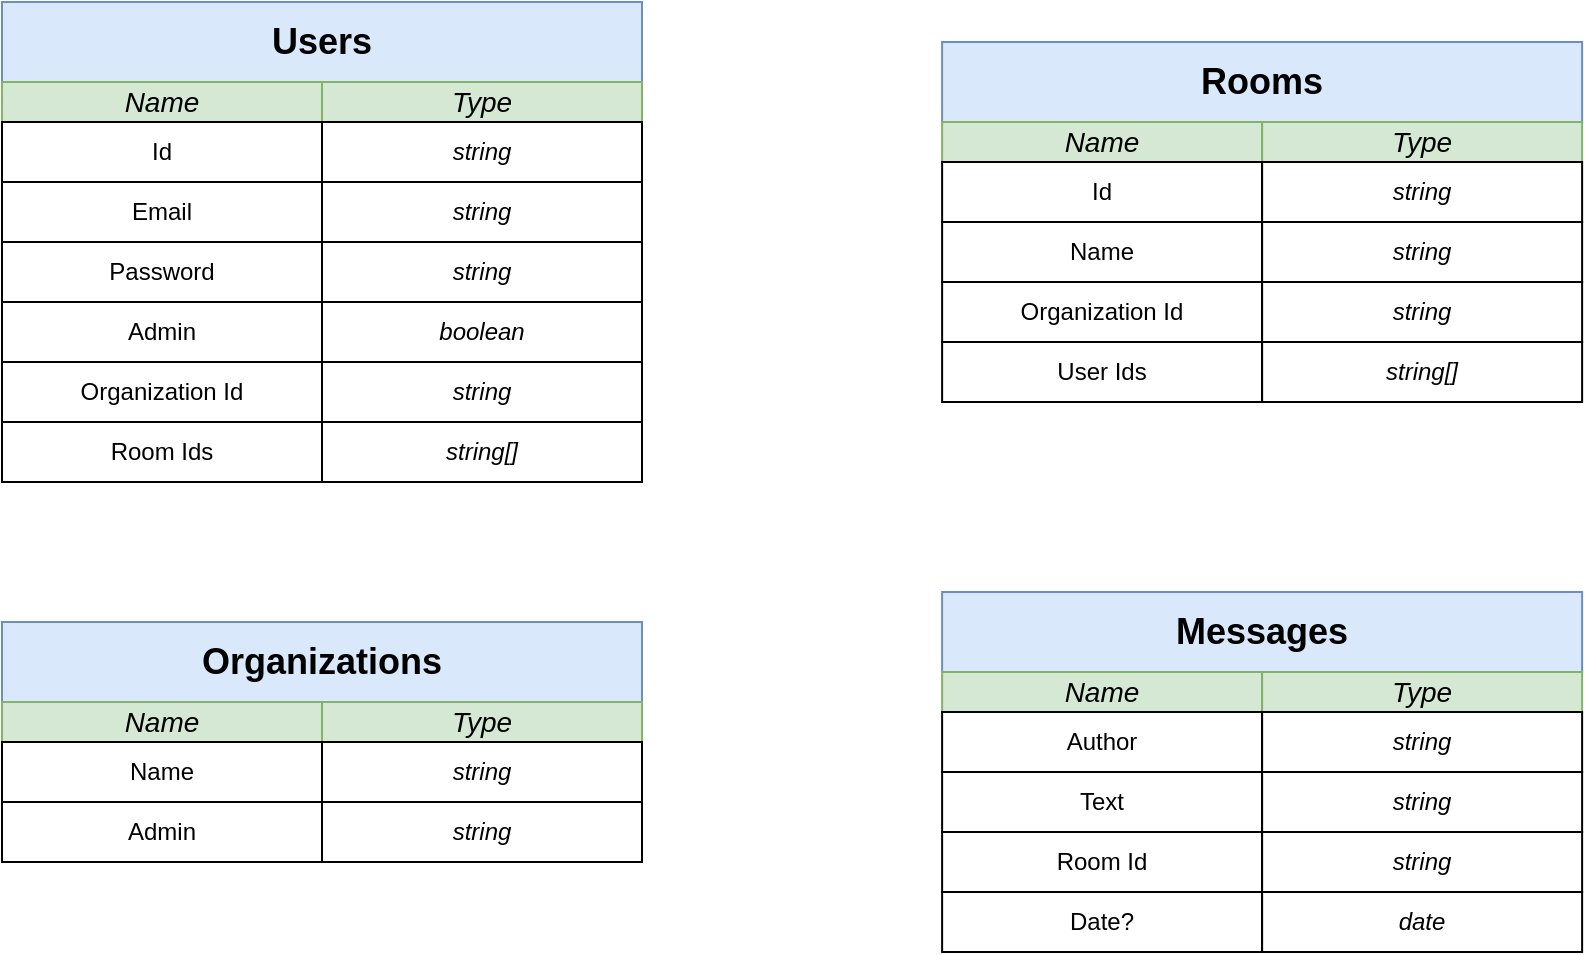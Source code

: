 <mxfile version="24.0.2" type="google">
  <diagram name="Página-1" id="w3RNgsCJSWVxZD1YVIgc">
    <mxGraphModel grid="1" page="1" gridSize="10" guides="1" tooltips="1" connect="1" arrows="1" fold="1" pageScale="1" pageWidth="827" pageHeight="1169" math="0" shadow="0">
      <root>
        <mxCell id="0" />
        <mxCell id="1" parent="0" />
        <mxCell id="EbGnfYnzNU8VOcdxwpaw-2" value="&lt;font style=&quot;font-size: 18px;&quot;&gt;&lt;b&gt;Users&lt;/b&gt;&lt;/font&gt;" style="rounded=0;whiteSpace=wrap;html=1;fillColor=#dae8fc;strokeColor=#6c8ebf;" vertex="1" parent="1">
          <mxGeometry x="18" y="155" width="320" height="40" as="geometry" />
        </mxCell>
        <mxCell id="EbGnfYnzNU8VOcdxwpaw-3" value="&lt;font style=&quot;font-size: 14px;&quot;&gt;&lt;i&gt;Name&lt;/i&gt;&lt;/font&gt;" style="rounded=0;whiteSpace=wrap;html=1;fillColor=#d5e8d4;strokeColor=#82b366;" vertex="1" parent="1">
          <mxGeometry x="18" y="195" width="160" height="20" as="geometry" />
        </mxCell>
        <mxCell id="EbGnfYnzNU8VOcdxwpaw-4" value="&lt;font style=&quot;font-size: 14px;&quot;&gt;&lt;i&gt;Type&lt;/i&gt;&lt;/font&gt;" style="rounded=0;whiteSpace=wrap;html=1;fillColor=#d5e8d4;strokeColor=#82b366;" vertex="1" parent="1">
          <mxGeometry x="178" y="195" width="160" height="20" as="geometry" />
        </mxCell>
        <mxCell id="EbGnfYnzNU8VOcdxwpaw-5" value="Id" style="rounded=0;whiteSpace=wrap;html=1;" vertex="1" parent="1">
          <mxGeometry x="18" y="215" width="160" height="30" as="geometry" />
        </mxCell>
        <mxCell id="EbGnfYnzNU8VOcdxwpaw-6" value="Email" style="rounded=0;whiteSpace=wrap;html=1;" vertex="1" parent="1">
          <mxGeometry x="18" y="245" width="160" height="30" as="geometry" />
        </mxCell>
        <mxCell id="EbGnfYnzNU8VOcdxwpaw-9" value="&lt;i style=&quot;border-color: var(--border-color); color: rgb(0, 0, 0); font-family: Helvetica; font-size: 12px; font-variant-ligatures: normal; font-variant-caps: normal; font-weight: 400; letter-spacing: normal; orphans: 2; text-align: center; text-indent: 0px; text-transform: none; widows: 2; word-spacing: 0px; -webkit-text-stroke-width: 0px; text-decoration-thickness: initial; text-decoration-style: initial; text-decoration-color: initial;&quot;&gt;string&lt;/i&gt;" style="rounded=0;whiteSpace=wrap;html=1;" vertex="1" parent="1">
          <mxGeometry x="178" y="245" width="160" height="30" as="geometry" />
        </mxCell>
        <mxCell id="EbGnfYnzNU8VOcdxwpaw-10" value="&lt;i style=&quot;border-color: var(--border-color); color: rgb(0, 0, 0); font-family: Helvetica; font-size: 12px; font-variant-ligatures: normal; font-variant-caps: normal; font-weight: 400; letter-spacing: normal; orphans: 2; text-align: center; text-indent: 0px; text-transform: none; widows: 2; word-spacing: 0px; -webkit-text-stroke-width: 0px; text-decoration-thickness: initial; text-decoration-style: initial; text-decoration-color: initial;&quot;&gt;string&lt;/i&gt;" style="rounded=0;whiteSpace=wrap;html=1;" vertex="1" parent="1">
          <mxGeometry x="178" y="215" width="160" height="30" as="geometry" />
        </mxCell>
        <mxCell id="EbGnfYnzNU8VOcdxwpaw-17" value="&lt;font style=&quot;font-size: 18px;&quot;&gt;&lt;b&gt;Rooms&lt;/b&gt;&lt;/font&gt;" style="rounded=0;whiteSpace=wrap;html=1;fillColor=#dae8fc;strokeColor=#6c8ebf;" vertex="1" parent="1">
          <mxGeometry x="488.06" y="175" width="320" height="40" as="geometry" />
        </mxCell>
        <mxCell id="EbGnfYnzNU8VOcdxwpaw-18" value="&lt;font style=&quot;font-size: 14px;&quot;&gt;&lt;i&gt;Name&lt;/i&gt;&lt;/font&gt;" style="rounded=0;whiteSpace=wrap;html=1;fillColor=#d5e8d4;strokeColor=#82b366;" vertex="1" parent="1">
          <mxGeometry x="488.06" y="215" width="160" height="20" as="geometry" />
        </mxCell>
        <mxCell id="EbGnfYnzNU8VOcdxwpaw-19" value="&lt;font style=&quot;font-size: 14px;&quot;&gt;&lt;i&gt;Type&lt;/i&gt;&lt;/font&gt;" style="rounded=0;whiteSpace=wrap;html=1;fillColor=#d5e8d4;strokeColor=#82b366;" vertex="1" parent="1">
          <mxGeometry x="648.06" y="215" width="160" height="20" as="geometry" />
        </mxCell>
        <mxCell id="EbGnfYnzNU8VOcdxwpaw-20" value="Id" style="rounded=0;whiteSpace=wrap;html=1;" vertex="1" parent="1">
          <mxGeometry x="488.06" y="235" width="160" height="30" as="geometry" />
        </mxCell>
        <mxCell id="EbGnfYnzNU8VOcdxwpaw-21" value="Name" style="rounded=0;whiteSpace=wrap;html=1;" vertex="1" parent="1">
          <mxGeometry x="488.06" y="265" width="160" height="30" as="geometry" />
        </mxCell>
        <mxCell id="EbGnfYnzNU8VOcdxwpaw-24" value="&lt;i style=&quot;border-color: var(--border-color); color: rgb(0, 0, 0); font-family: Helvetica; font-size: 12px; font-variant-ligatures: normal; font-variant-caps: normal; font-weight: 400; letter-spacing: normal; orphans: 2; text-align: center; text-indent: 0px; text-transform: none; widows: 2; word-spacing: 0px; -webkit-text-stroke-width: 0px; text-decoration-thickness: initial; text-decoration-style: initial; text-decoration-color: initial;&quot;&gt;string&lt;/i&gt;" style="rounded=0;whiteSpace=wrap;html=1;" vertex="1" parent="1">
          <mxGeometry x="648.06" y="265" width="160" height="30" as="geometry" />
        </mxCell>
        <mxCell id="EbGnfYnzNU8VOcdxwpaw-25" value="&lt;i style=&quot;border-color: var(--border-color); color: rgb(0, 0, 0); font-family: Helvetica; font-size: 12px; font-variant-ligatures: normal; font-variant-caps: normal; font-weight: 400; letter-spacing: normal; orphans: 2; text-align: center; text-indent: 0px; text-transform: none; widows: 2; word-spacing: 0px; -webkit-text-stroke-width: 0px; text-decoration-thickness: initial; text-decoration-style: initial; text-decoration-color: initial;&quot;&gt;string&lt;/i&gt;" style="rounded=0;whiteSpace=wrap;html=1;" vertex="1" parent="1">
          <mxGeometry x="648.06" y="235" width="160" height="30" as="geometry" />
        </mxCell>
        <mxCell id="EbGnfYnzNU8VOcdxwpaw-32" value="&lt;font style=&quot;font-size: 18px;&quot;&gt;&lt;b&gt;Organizations&lt;/b&gt;&lt;/font&gt;" style="rounded=0;whiteSpace=wrap;html=1;fillColor=#dae8fc;strokeColor=#6c8ebf;" vertex="1" parent="1">
          <mxGeometry x="18" y="465" width="320" height="40" as="geometry" />
        </mxCell>
        <mxCell id="EbGnfYnzNU8VOcdxwpaw-33" value="&lt;font style=&quot;font-size: 14px;&quot;&gt;&lt;i&gt;Name&lt;/i&gt;&lt;/font&gt;" style="rounded=0;whiteSpace=wrap;html=1;fillColor=#d5e8d4;strokeColor=#82b366;" vertex="1" parent="1">
          <mxGeometry x="18" y="505" width="160" height="20" as="geometry" />
        </mxCell>
        <mxCell id="EbGnfYnzNU8VOcdxwpaw-34" value="&lt;font style=&quot;font-size: 14px;&quot;&gt;&lt;i&gt;Type&lt;/i&gt;&lt;/font&gt;" style="rounded=0;whiteSpace=wrap;html=1;fillColor=#d5e8d4;strokeColor=#82b366;" vertex="1" parent="1">
          <mxGeometry x="178" y="505" width="160" height="20" as="geometry" />
        </mxCell>
        <mxCell id="EbGnfYnzNU8VOcdxwpaw-35" value="Name" style="rounded=0;whiteSpace=wrap;html=1;" vertex="1" parent="1">
          <mxGeometry x="18" y="525" width="160" height="30" as="geometry" />
        </mxCell>
        <mxCell id="EbGnfYnzNU8VOcdxwpaw-36" value="Admin" style="rounded=0;whiteSpace=wrap;html=1;" vertex="1" parent="1">
          <mxGeometry x="18" y="555" width="160" height="30" as="geometry" />
        </mxCell>
        <mxCell id="EbGnfYnzNU8VOcdxwpaw-39" value="&lt;i style=&quot;border-color: var(--border-color); color: rgb(0, 0, 0); font-family: Helvetica; font-size: 12px; font-variant-ligatures: normal; font-variant-caps: normal; font-weight: 400; letter-spacing: normal; orphans: 2; text-align: center; text-indent: 0px; text-transform: none; widows: 2; word-spacing: 0px; -webkit-text-stroke-width: 0px; text-decoration-thickness: initial; text-decoration-style: initial; text-decoration-color: initial;&quot;&gt;string&lt;/i&gt;" style="rounded=0;whiteSpace=wrap;html=1;" vertex="1" parent="1">
          <mxGeometry x="178" y="555" width="160" height="30" as="geometry" />
        </mxCell>
        <mxCell id="EbGnfYnzNU8VOcdxwpaw-40" value="&lt;i style=&quot;border-color: var(--border-color); color: rgb(0, 0, 0); font-family: Helvetica; font-size: 12px; font-variant-ligatures: normal; font-variant-caps: normal; font-weight: 400; letter-spacing: normal; orphans: 2; text-align: center; text-indent: 0px; text-transform: none; widows: 2; word-spacing: 0px; -webkit-text-stroke-width: 0px; text-decoration-thickness: initial; text-decoration-style: initial; text-decoration-color: initial;&quot;&gt;string&lt;/i&gt;" style="rounded=0;whiteSpace=wrap;html=1;" vertex="1" parent="1">
          <mxGeometry x="178" y="525" width="160" height="30" as="geometry" />
        </mxCell>
        <mxCell id="EbGnfYnzNU8VOcdxwpaw-47" value="&lt;font style=&quot;font-size: 18px;&quot;&gt;&lt;b&gt;Messages&lt;/b&gt;&lt;/font&gt;" style="rounded=0;whiteSpace=wrap;html=1;fillColor=#dae8fc;strokeColor=#6c8ebf;" vertex="1" parent="1">
          <mxGeometry x="488.06" y="450" width="320" height="40" as="geometry" />
        </mxCell>
        <mxCell id="EbGnfYnzNU8VOcdxwpaw-48" value="&lt;font style=&quot;font-size: 14px;&quot;&gt;&lt;i&gt;Name&lt;/i&gt;&lt;/font&gt;" style="rounded=0;whiteSpace=wrap;html=1;fillColor=#d5e8d4;strokeColor=#82b366;" vertex="1" parent="1">
          <mxGeometry x="488.06" y="490" width="160" height="20" as="geometry" />
        </mxCell>
        <mxCell id="EbGnfYnzNU8VOcdxwpaw-49" value="&lt;font style=&quot;font-size: 14px;&quot;&gt;&lt;i&gt;Type&lt;/i&gt;&lt;/font&gt;" style="rounded=0;whiteSpace=wrap;html=1;fillColor=#d5e8d4;strokeColor=#82b366;" vertex="1" parent="1">
          <mxGeometry x="648.06" y="490" width="160" height="20" as="geometry" />
        </mxCell>
        <mxCell id="EbGnfYnzNU8VOcdxwpaw-50" value="Author" style="rounded=0;whiteSpace=wrap;html=1;" vertex="1" parent="1">
          <mxGeometry x="488.06" y="510" width="160" height="30" as="geometry" />
        </mxCell>
        <mxCell id="EbGnfYnzNU8VOcdxwpaw-52" value="Text" style="rounded=0;whiteSpace=wrap;html=1;" vertex="1" parent="1">
          <mxGeometry x="488.06" y="540" width="160" height="30" as="geometry" />
        </mxCell>
        <mxCell id="EbGnfYnzNU8VOcdxwpaw-53" value="&lt;i style=&quot;border-color: var(--border-color); color: rgb(0, 0, 0); font-family: Helvetica; font-size: 12px; font-variant-ligatures: normal; font-variant-caps: normal; font-weight: 400; letter-spacing: normal; orphans: 2; text-align: center; text-indent: 0px; text-transform: none; widows: 2; word-spacing: 0px; -webkit-text-stroke-width: 0px; text-decoration-thickness: initial; text-decoration-style: initial; text-decoration-color: initial;&quot;&gt;string&lt;/i&gt;" style="rounded=0;whiteSpace=wrap;html=1;" vertex="1" parent="1">
          <mxGeometry x="648.06" y="540" width="160" height="30" as="geometry" />
        </mxCell>
        <mxCell id="EbGnfYnzNU8VOcdxwpaw-55" value="&lt;i style=&quot;border-color: var(--border-color); color: rgb(0, 0, 0); font-family: Helvetica; font-size: 12px; font-variant-ligatures: normal; font-variant-caps: normal; font-weight: 400; letter-spacing: normal; orphans: 2; text-align: center; text-indent: 0px; text-transform: none; widows: 2; word-spacing: 0px; -webkit-text-stroke-width: 0px; text-decoration-thickness: initial; text-decoration-style: initial; text-decoration-color: initial;&quot;&gt;string&lt;/i&gt;" style="rounded=0;whiteSpace=wrap;html=1;" vertex="1" parent="1">
          <mxGeometry x="648.06" y="510" width="160" height="30" as="geometry" />
        </mxCell>
        <mxCell id="EbGnfYnzNU8VOcdxwpaw-74" value="Organization Id" style="rounded=0;whiteSpace=wrap;html=1;" vertex="1" parent="1">
          <mxGeometry x="18" y="335" width="160" height="30" as="geometry" />
        </mxCell>
        <mxCell id="EbGnfYnzNU8VOcdxwpaw-75" value="&lt;i style=&quot;border-color: var(--border-color); color: rgb(0, 0, 0); font-family: Helvetica; font-size: 12px; font-variant-ligatures: normal; font-variant-caps: normal; font-weight: 400; letter-spacing: normal; orphans: 2; text-align: center; text-indent: 0px; text-transform: none; widows: 2; word-spacing: 0px; -webkit-text-stroke-width: 0px; text-decoration-thickness: initial; text-decoration-style: initial; text-decoration-color: initial;&quot;&gt;string&lt;/i&gt;" style="rounded=0;whiteSpace=wrap;html=1;" vertex="1" parent="1">
          <mxGeometry x="178" y="335" width="160" height="30" as="geometry" />
        </mxCell>
        <mxCell id="EbGnfYnzNU8VOcdxwpaw-76" value="Organization Id" style="rounded=0;whiteSpace=wrap;html=1;" vertex="1" parent="1">
          <mxGeometry x="488.06" y="295" width="160" height="30" as="geometry" />
        </mxCell>
        <mxCell id="EbGnfYnzNU8VOcdxwpaw-77" value="&lt;i style=&quot;border-color: var(--border-color); color: rgb(0, 0, 0); font-family: Helvetica; font-size: 12px; font-variant-ligatures: normal; font-variant-caps: normal; font-weight: 400; letter-spacing: normal; orphans: 2; text-align: center; text-indent: 0px; text-transform: none; widows: 2; word-spacing: 0px; -webkit-text-stroke-width: 0px; text-decoration-thickness: initial; text-decoration-style: initial; text-decoration-color: initial;&quot;&gt;string&lt;/i&gt;" style="rounded=0;whiteSpace=wrap;html=1;" vertex="1" parent="1">
          <mxGeometry x="648.06" y="295" width="160" height="30" as="geometry" />
        </mxCell>
        <mxCell id="EbGnfYnzNU8VOcdxwpaw-78" value="Room Id" style="rounded=0;whiteSpace=wrap;html=1;" vertex="1" parent="1">
          <mxGeometry x="488.06" y="570" width="160" height="30" as="geometry" />
        </mxCell>
        <mxCell id="EbGnfYnzNU8VOcdxwpaw-79" value="&lt;i style=&quot;border-color: var(--border-color); color: rgb(0, 0, 0); font-family: Helvetica; font-size: 12px; font-variant-ligatures: normal; font-variant-caps: normal; font-weight: 400; letter-spacing: normal; orphans: 2; text-align: center; text-indent: 0px; text-transform: none; widows: 2; word-spacing: 0px; -webkit-text-stroke-width: 0px; text-decoration-thickness: initial; text-decoration-style: initial; text-decoration-color: initial;&quot;&gt;string&lt;/i&gt;" style="rounded=0;whiteSpace=wrap;html=1;" vertex="1" parent="1">
          <mxGeometry x="648.06" y="570" width="160" height="30" as="geometry" />
        </mxCell>
        <mxCell id="EbGnfYnzNU8VOcdxwpaw-80" value="Date?" style="rounded=0;whiteSpace=wrap;html=1;" vertex="1" parent="1">
          <mxGeometry x="488.06" y="600" width="160" height="30" as="geometry" />
        </mxCell>
        <mxCell id="EbGnfYnzNU8VOcdxwpaw-81" value="&lt;i style=&quot;border-color: var(--border-color); color: rgb(0, 0, 0); font-family: Helvetica; font-size: 12px; font-variant-ligatures: normal; font-variant-caps: normal; font-weight: 400; letter-spacing: normal; orphans: 2; text-align: center; text-indent: 0px; text-transform: none; widows: 2; word-spacing: 0px; -webkit-text-stroke-width: 0px; text-decoration-thickness: initial; text-decoration-style: initial; text-decoration-color: initial;&quot;&gt;date&lt;/i&gt;" style="rounded=0;whiteSpace=wrap;html=1;" vertex="1" parent="1">
          <mxGeometry x="648.06" y="600" width="160" height="30" as="geometry" />
        </mxCell>
        <mxCell id="EbGnfYnzNU8VOcdxwpaw-82" value="Admin" style="rounded=0;whiteSpace=wrap;html=1;" vertex="1" parent="1">
          <mxGeometry x="18" y="305" width="160" height="30" as="geometry" />
        </mxCell>
        <mxCell id="EbGnfYnzNU8VOcdxwpaw-83" value="&lt;i style=&quot;border-color: var(--border-color); color: rgb(0, 0, 0); font-family: Helvetica; font-size: 12px; font-variant-ligatures: normal; font-variant-caps: normal; font-weight: 400; letter-spacing: normal; orphans: 2; text-align: center; text-indent: 0px; text-transform: none; widows: 2; word-spacing: 0px; -webkit-text-stroke-width: 0px; text-decoration-thickness: initial; text-decoration-style: initial; text-decoration-color: initial;&quot;&gt;boolean&lt;/i&gt;" style="rounded=0;whiteSpace=wrap;html=1;" vertex="1" parent="1">
          <mxGeometry x="178" y="305" width="160" height="30" as="geometry" />
        </mxCell>
        <mxCell id="EbGnfYnzNU8VOcdxwpaw-84" value="Password" style="rounded=0;whiteSpace=wrap;html=1;" vertex="1" parent="1">
          <mxGeometry x="18" y="275" width="160" height="30" as="geometry" />
        </mxCell>
        <mxCell id="EbGnfYnzNU8VOcdxwpaw-85" value="&lt;i style=&quot;border-color: var(--border-color); color: rgb(0, 0, 0); font-family: Helvetica; font-size: 12px; font-variant-ligatures: normal; font-variant-caps: normal; font-weight: 400; letter-spacing: normal; orphans: 2; text-align: center; text-indent: 0px; text-transform: none; widows: 2; word-spacing: 0px; -webkit-text-stroke-width: 0px; text-decoration-thickness: initial; text-decoration-style: initial; text-decoration-color: initial;&quot;&gt;string&lt;/i&gt;" style="rounded=0;whiteSpace=wrap;html=1;" vertex="1" parent="1">
          <mxGeometry x="178" y="275" width="160" height="30" as="geometry" />
        </mxCell>
        <mxCell id="acLNvOknc4-lTYrBu5fX-1" value="Room Ids" style="rounded=0;whiteSpace=wrap;html=1;" vertex="1" parent="1">
          <mxGeometry x="18" y="365" width="160" height="30" as="geometry" />
        </mxCell>
        <mxCell id="acLNvOknc4-lTYrBu5fX-2" value="&lt;i style=&quot;border-color: var(--border-color); color: rgb(0, 0, 0); font-family: Helvetica; font-size: 12px; font-variant-ligatures: normal; font-variant-caps: normal; font-weight: 400; letter-spacing: normal; orphans: 2; text-align: center; text-indent: 0px; text-transform: none; widows: 2; word-spacing: 0px; -webkit-text-stroke-width: 0px; text-decoration-thickness: initial; text-decoration-style: initial; text-decoration-color: initial;&quot;&gt;string[]&lt;/i&gt;" style="rounded=0;whiteSpace=wrap;html=1;" vertex="1" parent="1">
          <mxGeometry x="178" y="365" width="160" height="30" as="geometry" />
        </mxCell>
        <mxCell id="acLNvOknc4-lTYrBu5fX-3" value="User Ids" style="rounded=0;whiteSpace=wrap;html=1;" vertex="1" parent="1">
          <mxGeometry x="488.06" y="325" width="160" height="30" as="geometry" />
        </mxCell>
        <mxCell id="acLNvOknc4-lTYrBu5fX-4" value="&lt;i style=&quot;border-color: var(--border-color); color: rgb(0, 0, 0); font-family: Helvetica; font-size: 12px; font-variant-ligatures: normal; font-variant-caps: normal; font-weight: 400; letter-spacing: normal; orphans: 2; text-align: center; text-indent: 0px; text-transform: none; widows: 2; word-spacing: 0px; -webkit-text-stroke-width: 0px; text-decoration-thickness: initial; text-decoration-style: initial; text-decoration-color: initial;&quot;&gt;string[]&lt;/i&gt;" style="rounded=0;whiteSpace=wrap;html=1;" vertex="1" parent="1">
          <mxGeometry x="648.06" y="325" width="160" height="30" as="geometry" />
        </mxCell>
      </root>
    </mxGraphModel>
  </diagram>
</mxfile>
